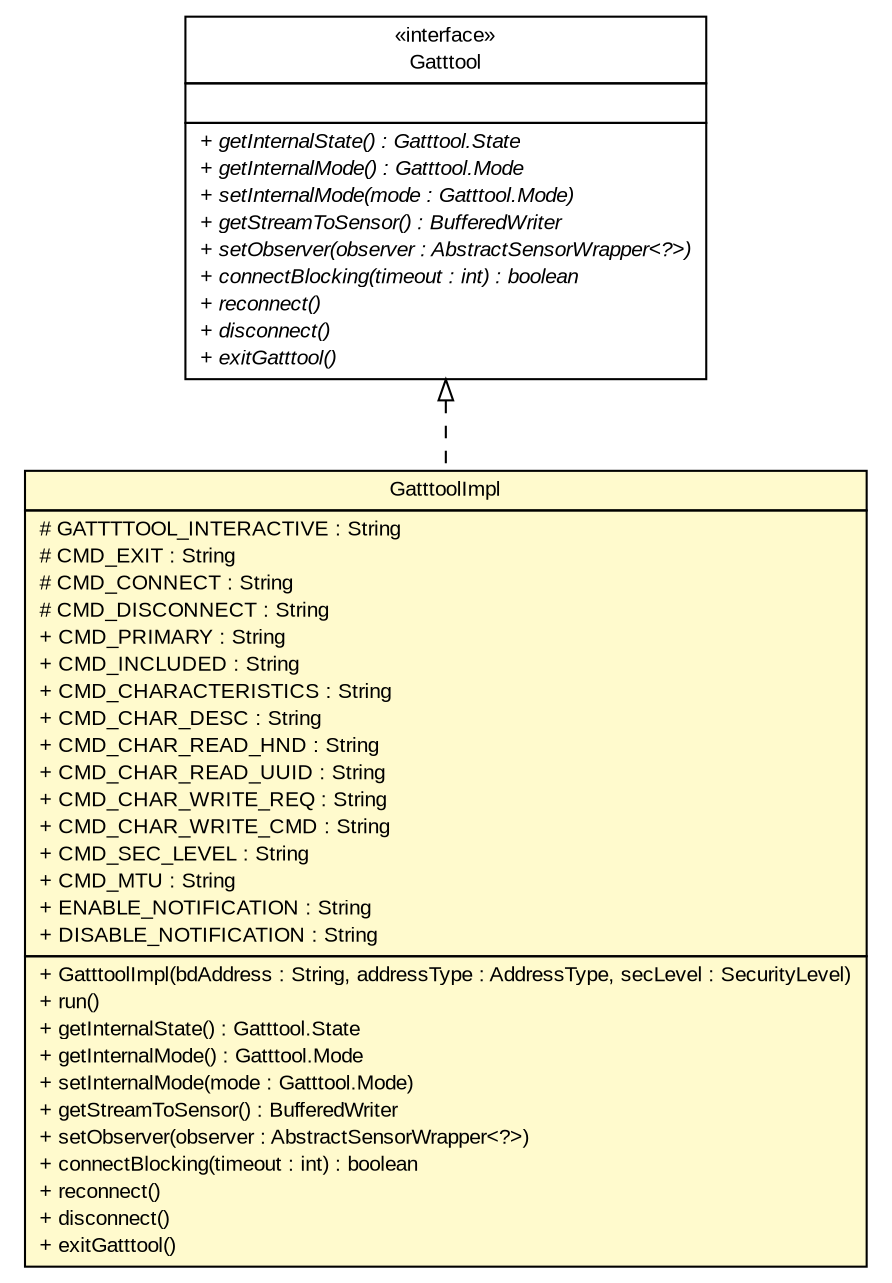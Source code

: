 #!/usr/local/bin/dot
#
# Class diagram 
# Generated by UMLGraph version R5_6 (http://www.umlgraph.org/)
#

digraph G {
	edge [fontname="arial",fontsize=10,labelfontname="arial",labelfontsize=10];
	node [fontname="arial",fontsize=10,shape=plaintext];
	nodesep=0.25;
	ranksep=0.5;
	// de.fhg.fit.biomos.sensorplatform.tools.GatttoolImpl
	c1072 [label=<<table title="de.fhg.fit.biomos.sensorplatform.tools.GatttoolImpl" border="0" cellborder="1" cellspacing="0" cellpadding="2" port="p" bgcolor="lemonChiffon" href="./GatttoolImpl.html">
		<tr><td><table border="0" cellspacing="0" cellpadding="1">
<tr><td align="center" balign="center"> GatttoolImpl </td></tr>
		</table></td></tr>
		<tr><td><table border="0" cellspacing="0" cellpadding="1">
<tr><td align="left" balign="left"> # GATTTTOOL_INTERACTIVE : String </td></tr>
<tr><td align="left" balign="left"> # CMD_EXIT : String </td></tr>
<tr><td align="left" balign="left"> # CMD_CONNECT : String </td></tr>
<tr><td align="left" balign="left"> # CMD_DISCONNECT : String </td></tr>
<tr><td align="left" balign="left"> + CMD_PRIMARY : String </td></tr>
<tr><td align="left" balign="left"> + CMD_INCLUDED : String </td></tr>
<tr><td align="left" balign="left"> + CMD_CHARACTERISTICS : String </td></tr>
<tr><td align="left" balign="left"> + CMD_CHAR_DESC : String </td></tr>
<tr><td align="left" balign="left"> + CMD_CHAR_READ_HND : String </td></tr>
<tr><td align="left" balign="left"> + CMD_CHAR_READ_UUID : String </td></tr>
<tr><td align="left" balign="left"> + CMD_CHAR_WRITE_REQ : String </td></tr>
<tr><td align="left" balign="left"> + CMD_CHAR_WRITE_CMD : String </td></tr>
<tr><td align="left" balign="left"> + CMD_SEC_LEVEL : String </td></tr>
<tr><td align="left" balign="left"> + CMD_MTU : String </td></tr>
<tr><td align="left" balign="left"> + ENABLE_NOTIFICATION : String </td></tr>
<tr><td align="left" balign="left"> + DISABLE_NOTIFICATION : String </td></tr>
		</table></td></tr>
		<tr><td><table border="0" cellspacing="0" cellpadding="1">
<tr><td align="left" balign="left"> + GatttoolImpl(bdAddress : String, addressType : AddressType, secLevel : SecurityLevel) </td></tr>
<tr><td align="left" balign="left"> + run() </td></tr>
<tr><td align="left" balign="left"> + getInternalState() : Gatttool.State </td></tr>
<tr><td align="left" balign="left"> + getInternalMode() : Gatttool.Mode </td></tr>
<tr><td align="left" balign="left"> + setInternalMode(mode : Gatttool.Mode) </td></tr>
<tr><td align="left" balign="left"> + getStreamToSensor() : BufferedWriter </td></tr>
<tr><td align="left" balign="left"> + setObserver(observer : AbstractSensorWrapper&lt;?&gt;) </td></tr>
<tr><td align="left" balign="left"> + connectBlocking(timeout : int) : boolean </td></tr>
<tr><td align="left" balign="left"> + reconnect() </td></tr>
<tr><td align="left" balign="left"> + disconnect() </td></tr>
<tr><td align="left" balign="left"> + exitGatttool() </td></tr>
		</table></td></tr>
		</table>>, URL="./GatttoolImpl.html", fontname="arial", fontcolor="black", fontsize=10.0];
	// de.fhg.fit.biomos.sensorplatform.tools.Gatttool
	c1073 [label=<<table title="de.fhg.fit.biomos.sensorplatform.tools.Gatttool" border="0" cellborder="1" cellspacing="0" cellpadding="2" port="p" href="./Gatttool.html">
		<tr><td><table border="0" cellspacing="0" cellpadding="1">
<tr><td align="center" balign="center"> &#171;interface&#187; </td></tr>
<tr><td align="center" balign="center"> Gatttool </td></tr>
		</table></td></tr>
		<tr><td><table border="0" cellspacing="0" cellpadding="1">
<tr><td align="left" balign="left">  </td></tr>
		</table></td></tr>
		<tr><td><table border="0" cellspacing="0" cellpadding="1">
<tr><td align="left" balign="left"><font face="arial italic" point-size="10.0"> + getInternalState() : Gatttool.State </font></td></tr>
<tr><td align="left" balign="left"><font face="arial italic" point-size="10.0"> + getInternalMode() : Gatttool.Mode </font></td></tr>
<tr><td align="left" balign="left"><font face="arial italic" point-size="10.0"> + setInternalMode(mode : Gatttool.Mode) </font></td></tr>
<tr><td align="left" balign="left"><font face="arial italic" point-size="10.0"> + getStreamToSensor() : BufferedWriter </font></td></tr>
<tr><td align="left" balign="left"><font face="arial italic" point-size="10.0"> + setObserver(observer : AbstractSensorWrapper&lt;?&gt;) </font></td></tr>
<tr><td align="left" balign="left"><font face="arial italic" point-size="10.0"> + connectBlocking(timeout : int) : boolean </font></td></tr>
<tr><td align="left" balign="left"><font face="arial italic" point-size="10.0"> + reconnect() </font></td></tr>
<tr><td align="left" balign="left"><font face="arial italic" point-size="10.0"> + disconnect() </font></td></tr>
<tr><td align="left" balign="left"><font face="arial italic" point-size="10.0"> + exitGatttool() </font></td></tr>
		</table></td></tr>
		</table>>, URL="./Gatttool.html", fontname="arial", fontcolor="black", fontsize=10.0];
	//de.fhg.fit.biomos.sensorplatform.tools.GatttoolImpl implements de.fhg.fit.biomos.sensorplatform.tools.Gatttool
	c1073:p -> c1072:p [dir=back,arrowtail=empty,style=dashed];
}

